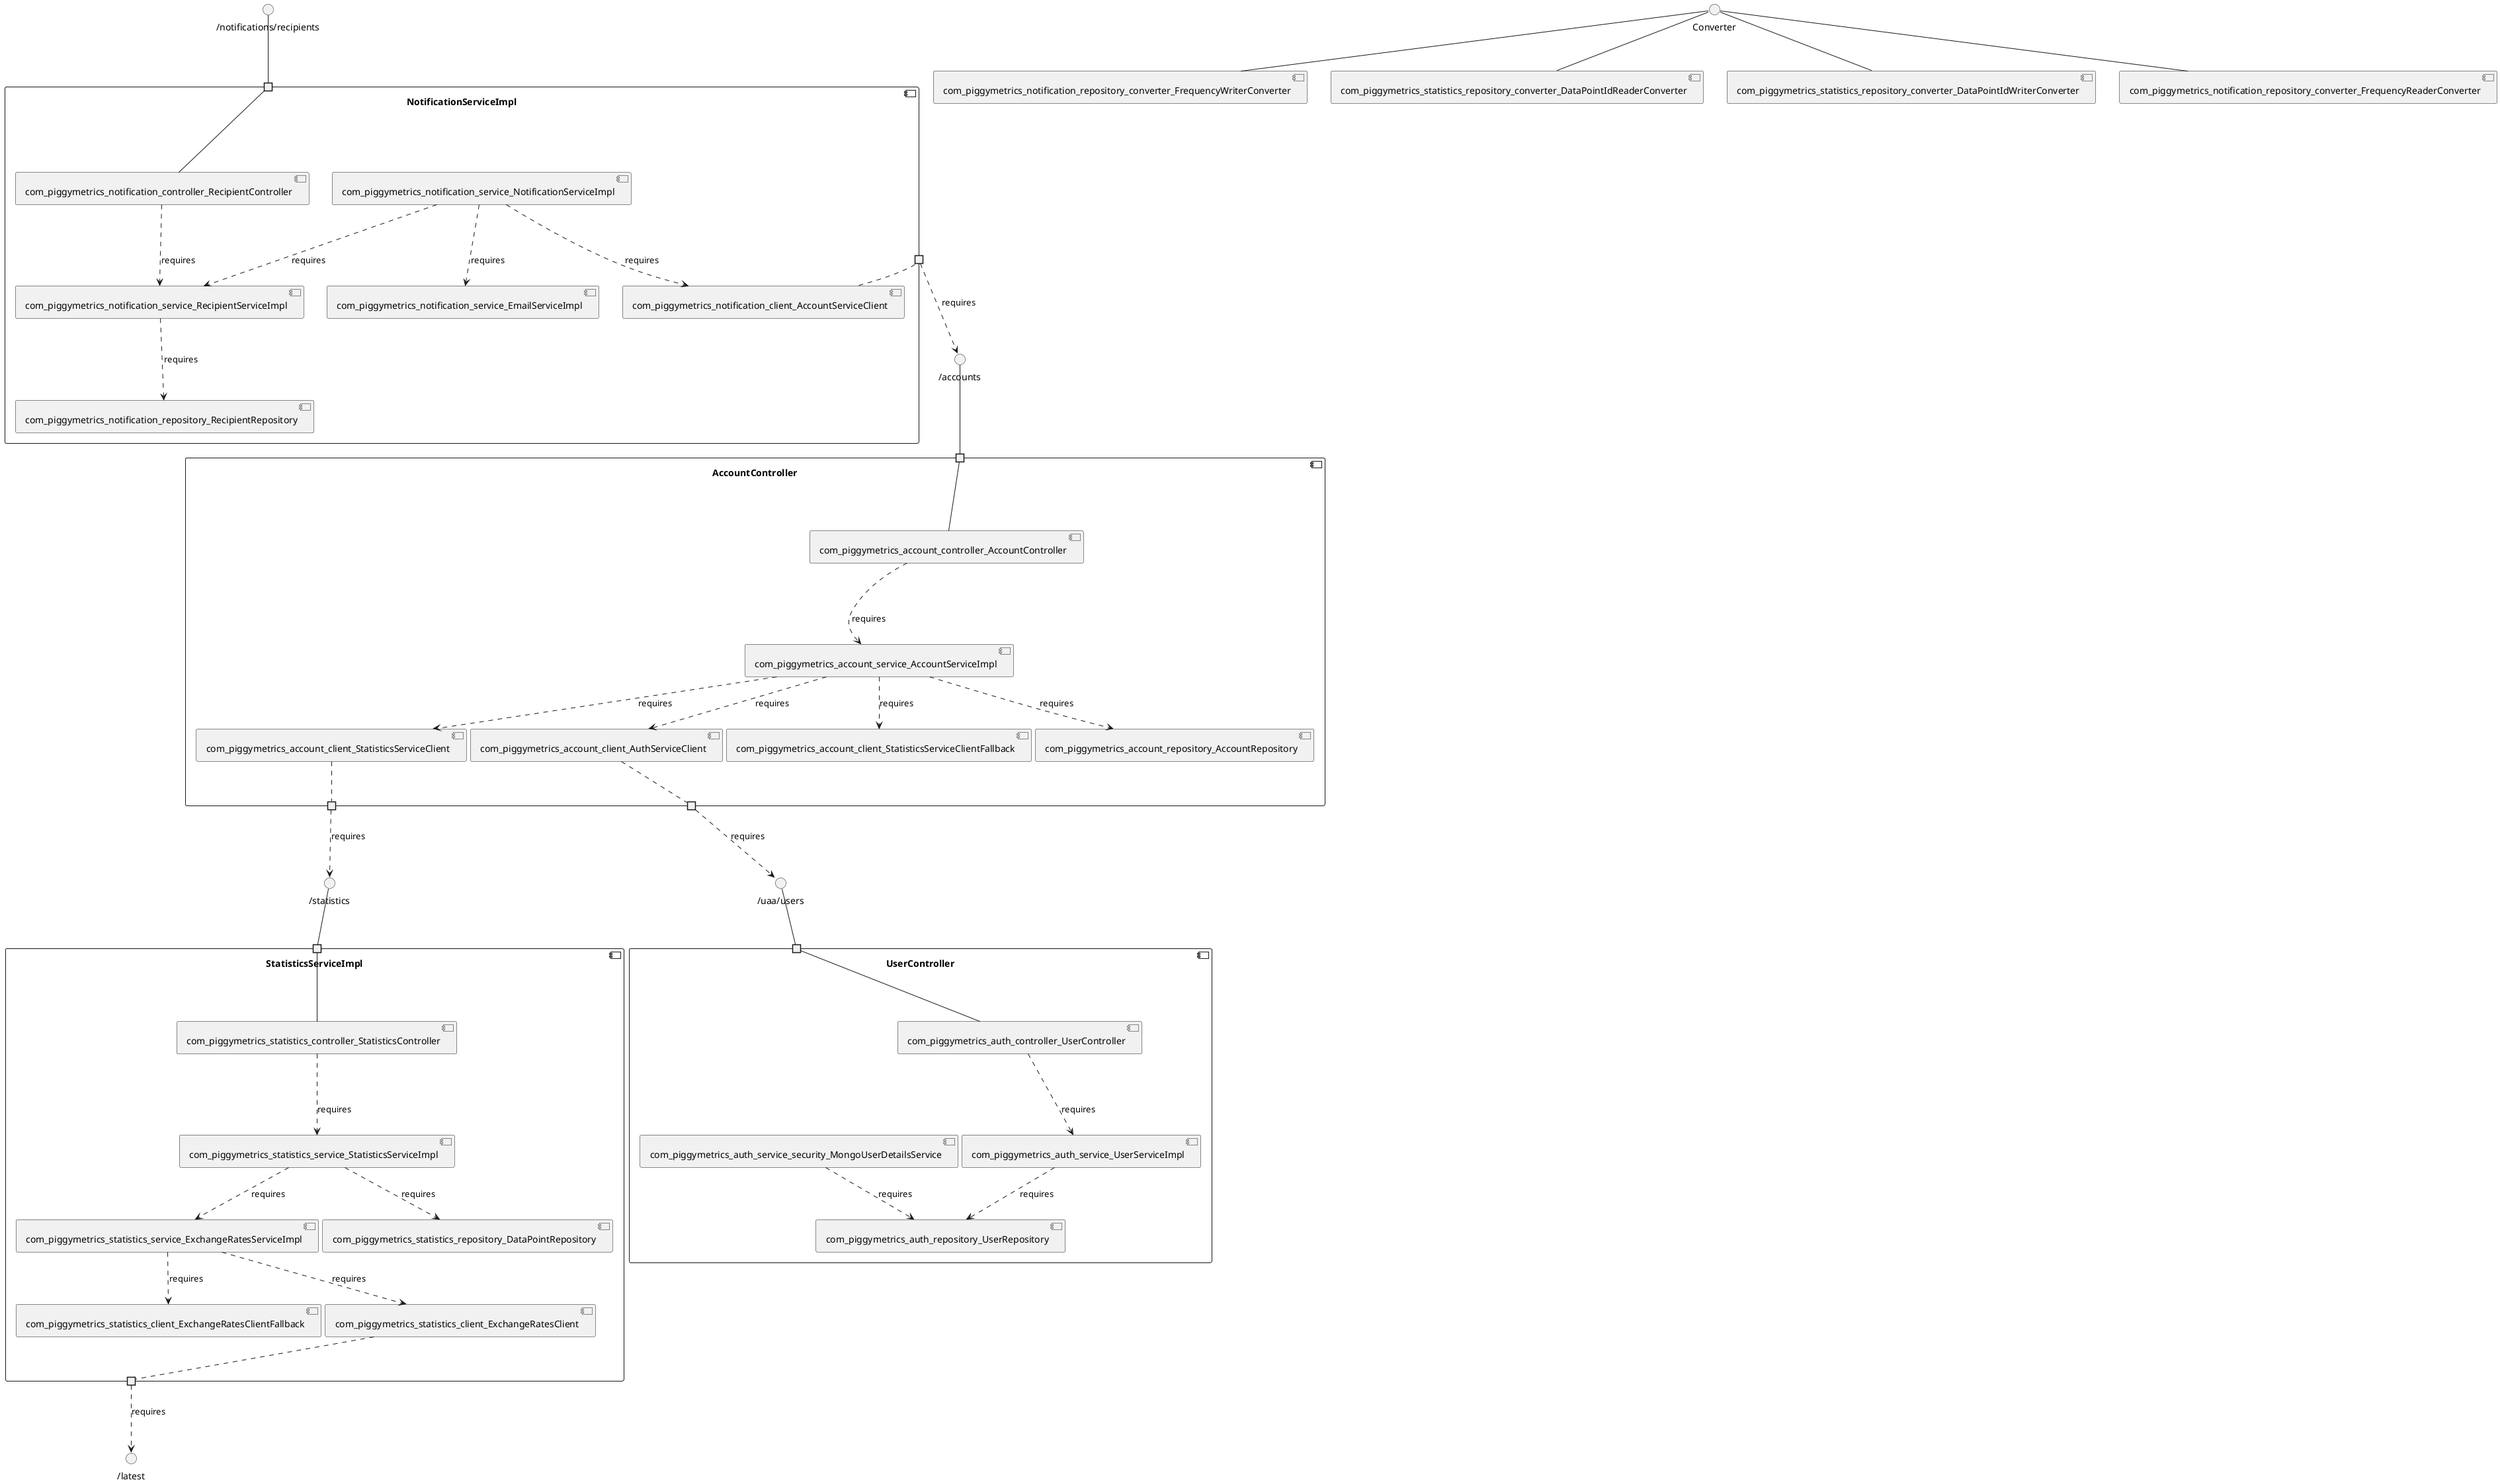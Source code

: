 @startuml
skinparam fixCircleLabelOverlapping true
component "AccountController\n\n\n\n\n\n" {
[com_piggymetrics_account_repository_AccountRepository]
[com_piggymetrics_account_service_AccountServiceImpl]
[com_piggymetrics_account_client_AuthServiceClient]
[com_piggymetrics_account_client_StatisticsServiceClient]
[com_piggymetrics_account_controller_AccountController]
[com_piggymetrics_account_client_StatisticsServiceClientFallback]
portin " " as AccountController.requires._accounts
portout " " as AccountController.provides._statistics
portout " " as AccountController.provides._uaa_users
[com_piggymetrics_account_service_AccountServiceImpl]..>[com_piggymetrics_account_client_AuthServiceClient] : requires
[com_piggymetrics_account_service_AccountServiceImpl]..>[com_piggymetrics_account_client_StatisticsServiceClient] : requires
[com_piggymetrics_account_service_AccountServiceImpl]..>[com_piggymetrics_account_client_StatisticsServiceClientFallback] : requires
[com_piggymetrics_account_controller_AccountController]..>[com_piggymetrics_account_service_AccountServiceImpl] : requires
[com_piggymetrics_account_service_AccountServiceImpl]..>[com_piggymetrics_account_repository_AccountRepository] : requires
"AccountController.requires._accounts"--[com_piggymetrics_account_controller_AccountController]
[com_piggymetrics_account_client_AuthServiceClient].."AccountController.provides._uaa_users"
[com_piggymetrics_account_client_StatisticsServiceClient].."AccountController.provides._statistics"
}
interface "/accounts" as interface._accounts
interface._accounts--"AccountController.requires._accounts"
interface "/uaa/users" as interface._uaa_users
"AccountController.provides._uaa_users"..>interface._uaa_users : requires
interface "/statistics" as interface._statistics
"AccountController.provides._statistics"..>interface._statistics : requires
component "NotificationServiceImpl\n\n\n\n\n\n" {
[com_piggymetrics_notification_repository_RecipientRepository]
[com_piggymetrics_notification_service_RecipientServiceImpl]
[com_piggymetrics_notification_controller_RecipientController]
[com_piggymetrics_notification_client_AccountServiceClient]
[com_piggymetrics_notification_service_EmailServiceImpl]
[com_piggymetrics_notification_service_NotificationServiceImpl]
portin " " as NotificationServiceImpl.requires._notifications_recipients
portout " " as NotificationServiceImpl.provides._accounts
[com_piggymetrics_notification_service_NotificationServiceImpl]..>[com_piggymetrics_notification_client_AccountServiceClient] : requires
[com_piggymetrics_notification_service_NotificationServiceImpl]..>[com_piggymetrics_notification_service_EmailServiceImpl] : requires
[com_piggymetrics_notification_service_RecipientServiceImpl]..>[com_piggymetrics_notification_repository_RecipientRepository] : requires
[com_piggymetrics_notification_controller_RecipientController]..>[com_piggymetrics_notification_service_RecipientServiceImpl] : requires
[com_piggymetrics_notification_service_NotificationServiceImpl]..>[com_piggymetrics_notification_service_RecipientServiceImpl] : requires
"NotificationServiceImpl.requires._notifications_recipients"--[com_piggymetrics_notification_controller_RecipientController]
[com_piggymetrics_notification_client_AccountServiceClient].."NotificationServiceImpl.provides._accounts"
}
interface "/notifications/recipients" as interface._notifications_recipients
interface._notifications_recipients--"NotificationServiceImpl.requires._notifications_recipients"
interface "/accounts" as interface._accounts
"NotificationServiceImpl.provides._accounts"..>interface._accounts : requires
component "StatisticsServiceImpl\n\n\n\n\n\n" {
[com_piggymetrics_statistics_client_ExchangeRatesClient]
[com_piggymetrics_statistics_repository_DataPointRepository]
[com_piggymetrics_statistics_controller_StatisticsController]
[com_piggymetrics_statistics_client_ExchangeRatesClientFallback]
[com_piggymetrics_statistics_service_ExchangeRatesServiceImpl]
[com_piggymetrics_statistics_service_StatisticsServiceImpl]
portin " " as StatisticsServiceImpl.requires._statistics
portout " " as StatisticsServiceImpl.provides._latest
[com_piggymetrics_statistics_service_StatisticsServiceImpl]..>[com_piggymetrics_statistics_repository_DataPointRepository] : requires
[com_piggymetrics_statistics_service_ExchangeRatesServiceImpl]..>[com_piggymetrics_statistics_client_ExchangeRatesClient] : requires
[com_piggymetrics_statistics_service_ExchangeRatesServiceImpl]..>[com_piggymetrics_statistics_client_ExchangeRatesClientFallback] : requires
[com_piggymetrics_statistics_service_StatisticsServiceImpl]..>[com_piggymetrics_statistics_service_ExchangeRatesServiceImpl] : requires
[com_piggymetrics_statistics_controller_StatisticsController]..>[com_piggymetrics_statistics_service_StatisticsServiceImpl] : requires
"StatisticsServiceImpl.requires._statistics"--[com_piggymetrics_statistics_controller_StatisticsController]
[com_piggymetrics_statistics_client_ExchangeRatesClient].."StatisticsServiceImpl.provides._latest"
}
interface "/statistics" as interface._statistics
interface._statistics--"StatisticsServiceImpl.requires._statistics"
interface "/latest" as interface._latest
"StatisticsServiceImpl.provides._latest"..>interface._latest : requires
component "UserController\n\n\n\n\n\n" {
[com_piggymetrics_auth_service_UserServiceImpl]
[com_piggymetrics_auth_repository_UserRepository]
[com_piggymetrics_auth_service_security_MongoUserDetailsService]
[com_piggymetrics_auth_controller_UserController]
portin " " as UserController.requires._uaa_users
[com_piggymetrics_auth_controller_UserController]..>[com_piggymetrics_auth_service_UserServiceImpl] : requires
[com_piggymetrics_auth_service_UserServiceImpl]..>[com_piggymetrics_auth_repository_UserRepository] : requires
[com_piggymetrics_auth_service_security_MongoUserDetailsService]..>[com_piggymetrics_auth_repository_UserRepository] : requires
"UserController.requires._uaa_users"--[com_piggymetrics_auth_controller_UserController]
}
interface "/uaa/users" as interface._uaa_users
interface._uaa_users--"UserController.requires._uaa_users"
interface "Converter" as interface.Converter
interface.Converter--[com_piggymetrics_notification_repository_converter_FrequencyReaderConverter]
interface "Converter" as interface.Converter
interface.Converter--[com_piggymetrics_notification_repository_converter_FrequencyWriterConverter]
interface "Converter" as interface.Converter
interface.Converter--[com_piggymetrics_statistics_repository_converter_DataPointIdReaderConverter]
interface "Converter" as interface.Converter
interface.Converter--[com_piggymetrics_statistics_repository_converter_DataPointIdWriterConverter]

@enduml
